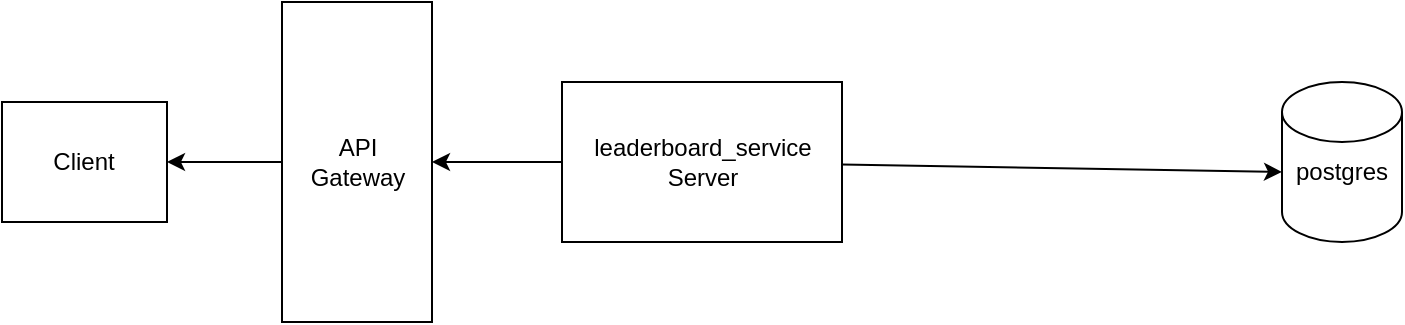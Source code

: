 <mxfile>
    <diagram id="1wpUK6OHLdWYX9Pw8Wzb" name="Page-1">
        <mxGraphModel dx="904" dy="637" grid="1" gridSize="10" guides="1" tooltips="1" connect="1" arrows="1" fold="1" page="1" pageScale="1" pageWidth="850" pageHeight="1100" math="0" shadow="0">
            <root>
                <mxCell id="0"/>
                <mxCell id="1" parent="0"/>
                <mxCell id="4" style="edgeStyle=none;html=1;entryX=0;entryY=0.5;entryDx=0;entryDy=0;" edge="1" parent="1" source="3" target="7">
                    <mxGeometry relative="1" as="geometry">
                        <mxPoint x="610" y="270" as="targetPoint"/>
                    </mxGeometry>
                </mxCell>
                <mxCell id="11" value="" style="edgeStyle=none;html=1;" edge="1" parent="1" source="3" target="10">
                    <mxGeometry relative="1" as="geometry"/>
                </mxCell>
                <mxCell id="3" value="" style="rounded=0;whiteSpace=wrap;html=1;" vertex="1" parent="1">
                    <mxGeometry x="340" y="230" width="140" height="80" as="geometry"/>
                </mxCell>
                <mxCell id="6" value="" style="shape=cylinder3;whiteSpace=wrap;html=1;boundedLbl=1;backgroundOutline=1;size=15;" vertex="1" parent="1">
                    <mxGeometry x="700" y="230" width="60" height="80" as="geometry"/>
                </mxCell>
                <mxCell id="7" value="postgres" style="text;html=1;align=center;verticalAlign=middle;whiteSpace=wrap;rounded=0;" vertex="1" parent="1">
                    <mxGeometry x="700" y="260" width="60" height="30" as="geometry"/>
                </mxCell>
                <mxCell id="8" value="&lt;div&gt;leaderboard_service Server&lt;/div&gt;" style="text;html=1;align=center;verticalAlign=middle;whiteSpace=wrap;rounded=0;" vertex="1" parent="1">
                    <mxGeometry x="352.5" y="240" width="115" height="60" as="geometry"/>
                </mxCell>
                <mxCell id="14" value="" style="edgeStyle=none;html=1;" edge="1" parent="1" source="10" target="13">
                    <mxGeometry relative="1" as="geometry"/>
                </mxCell>
                <mxCell id="10" value="" style="whiteSpace=wrap;html=1;rounded=0;" vertex="1" parent="1">
                    <mxGeometry x="200" y="190" width="75" height="160" as="geometry"/>
                </mxCell>
                <mxCell id="12" value="API Gateway" style="text;html=1;align=center;verticalAlign=middle;whiteSpace=wrap;rounded=0;" vertex="1" parent="1">
                    <mxGeometry x="207.5" y="255" width="60" height="30" as="geometry"/>
                </mxCell>
                <mxCell id="13" value="" style="whiteSpace=wrap;html=1;rounded=0;" vertex="1" parent="1">
                    <mxGeometry x="60" y="240" width="82.5" height="60" as="geometry"/>
                </mxCell>
                <mxCell id="15" value="Client" style="text;html=1;align=center;verticalAlign=middle;whiteSpace=wrap;rounded=0;" vertex="1" parent="1">
                    <mxGeometry x="71.25" y="255" width="60" height="30" as="geometry"/>
                </mxCell>
            </root>
        </mxGraphModel>
    </diagram>
</mxfile>